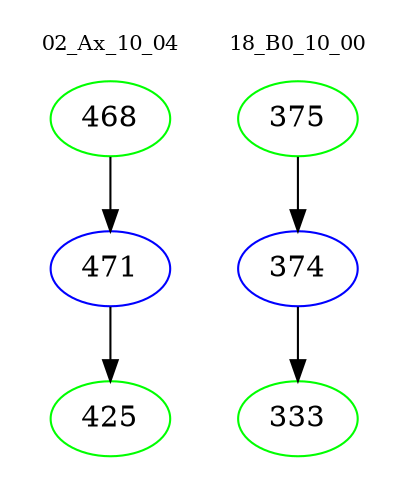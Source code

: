 digraph{
subgraph cluster_0 {
color = white
label = "02_Ax_10_04";
fontsize=10;
T0_468 [label="468", color="green"]
T0_468 -> T0_471 [color="black"]
T0_471 [label="471", color="blue"]
T0_471 -> T0_425 [color="black"]
T0_425 [label="425", color="green"]
}
subgraph cluster_1 {
color = white
label = "18_B0_10_00";
fontsize=10;
T1_375 [label="375", color="green"]
T1_375 -> T1_374 [color="black"]
T1_374 [label="374", color="blue"]
T1_374 -> T1_333 [color="black"]
T1_333 [label="333", color="green"]
}
}
